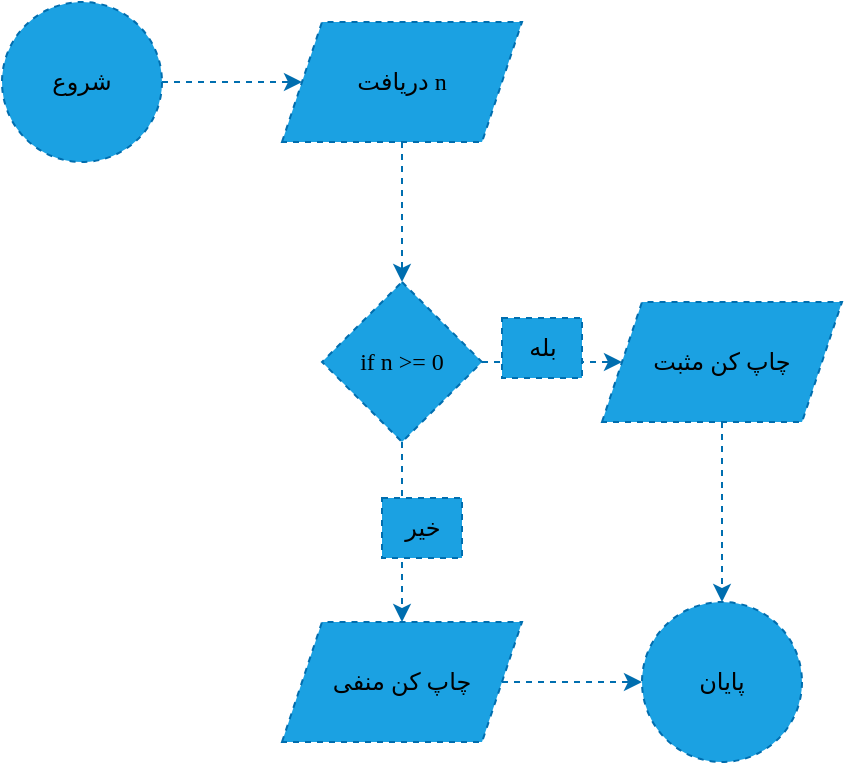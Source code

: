 <mxfile>
    <diagram id="VilJLzrC-tkB66nu02Wa" name="Page-1">
        <mxGraphModel dx="990" dy="556" grid="1" gridSize="10" guides="1" tooltips="1" connect="1" arrows="1" fold="1" page="1" pageScale="1" pageWidth="850" pageHeight="1100" math="0" shadow="0">
            <root>
                <mxCell id="0"/>
                <mxCell id="1" parent="0"/>
                <mxCell id="4" value="" style="edgeStyle=none;html=1;fillColor=#1ba1e2;strokeColor=#006EAF;fontFamily=vazir;fontColor=#000000;labelBorderColor=none;textShadow=0;shadow=0;dashed=1;" edge="1" parent="1" source="2" target="3">
                    <mxGeometry relative="1" as="geometry"/>
                </mxCell>
                <mxCell id="2" value="شروع" style="ellipse;whiteSpace=wrap;html=1;aspect=fixed;fillColor=#1ba1e2;fontColor=#000000;strokeColor=#006EAF;fontFamily=vazir;labelBorderColor=none;textShadow=0;shadow=0;dashed=1;" vertex="1" parent="1">
                    <mxGeometry x="230" y="270" width="80" height="80" as="geometry"/>
                </mxCell>
                <mxCell id="6" value="" style="edgeStyle=none;html=1;fillColor=#1ba1e2;strokeColor=#006EAF;fontFamily=vazir;fontColor=#000000;labelBorderColor=none;textShadow=0;shadow=0;dashed=1;" edge="1" parent="1" source="3" target="5">
                    <mxGeometry relative="1" as="geometry"/>
                </mxCell>
                <mxCell id="3" value="دریافت n" style="shape=parallelogram;perimeter=parallelogramPerimeter;whiteSpace=wrap;html=1;fixedSize=1;fillColor=#1ba1e2;fontColor=#000000;strokeColor=#006EAF;fontFamily=vazir;labelBorderColor=none;textShadow=0;shadow=0;dashed=1;" vertex="1" parent="1">
                    <mxGeometry x="370" y="280" width="120" height="60" as="geometry"/>
                </mxCell>
                <mxCell id="8" value="" style="edgeStyle=none;html=1;fillColor=#1ba1e2;strokeColor=#006EAF;fontFamily=vazir;fontColor=#000000;labelBorderColor=none;textShadow=0;shadow=0;dashed=1;" edge="1" parent="1" source="5" target="7">
                    <mxGeometry relative="1" as="geometry"/>
                </mxCell>
                <mxCell id="11" value="" style="edgeStyle=none;html=1;fillColor=#1ba1e2;strokeColor=#006EAF;fontFamily=vazir;fontColor=#000000;labelBorderColor=none;textShadow=0;shadow=0;dashed=1;" edge="1" parent="1" source="5" target="10">
                    <mxGeometry relative="1" as="geometry"/>
                </mxCell>
                <mxCell id="5" value="if n &amp;gt;= 0" style="rhombus;whiteSpace=wrap;html=1;fillColor=#1ba1e2;fontColor=#000000;strokeColor=#006EAF;fontFamily=vazir;labelBorderColor=none;textShadow=0;shadow=0;dashed=1;" vertex="1" parent="1">
                    <mxGeometry x="390" y="410" width="80" height="80" as="geometry"/>
                </mxCell>
                <mxCell id="14" value="" style="edgeStyle=none;html=1;fillColor=#1ba1e2;strokeColor=#006EAF;fontFamily=vazir;fontColor=#000000;labelBorderColor=none;textShadow=0;shadow=0;dashed=1;" edge="1" parent="1" source="7" target="13">
                    <mxGeometry relative="1" as="geometry"/>
                </mxCell>
                <mxCell id="7" value="چاپ کن مثبت" style="shape=parallelogram;perimeter=parallelogramPerimeter;whiteSpace=wrap;html=1;fixedSize=1;fillColor=#1ba1e2;fontColor=#000000;strokeColor=#006EAF;fontFamily=vazir;labelBorderColor=none;textShadow=0;shadow=0;dashed=1;" vertex="1" parent="1">
                    <mxGeometry x="530" y="420" width="120" height="60" as="geometry"/>
                </mxCell>
                <mxCell id="9" value="بله" style="text;html=1;align=center;verticalAlign=middle;resizable=0;points=[];autosize=1;strokeColor=#006EAF;fillColor=#1ba1e2;fontColor=#000000;fontFamily=vazir;labelBorderColor=none;textShadow=0;shadow=0;dashed=1;" vertex="1" parent="1">
                    <mxGeometry x="480" y="428" width="40" height="30" as="geometry"/>
                </mxCell>
                <mxCell id="17" value="" style="edgeStyle=none;html=1;fillColor=#1ba1e2;strokeColor=#006EAF;fontFamily=vazir;fontColor=#000000;labelBorderColor=none;textShadow=0;shadow=0;dashed=1;" edge="1" parent="1" source="10" target="13">
                    <mxGeometry relative="1" as="geometry"/>
                </mxCell>
                <mxCell id="10" value="چاپ کن منفی" style="shape=parallelogram;perimeter=parallelogramPerimeter;whiteSpace=wrap;html=1;fixedSize=1;fillColor=#1ba1e2;fontColor=#000000;strokeColor=#006EAF;fontFamily=vazir;labelBorderColor=none;textShadow=0;shadow=0;dashed=1;" vertex="1" parent="1">
                    <mxGeometry x="370" y="580" width="120" height="60" as="geometry"/>
                </mxCell>
                <mxCell id="12" value="خیر" style="text;html=1;align=center;verticalAlign=middle;resizable=0;points=[];autosize=1;strokeColor=#006EAF;fillColor=#1ba1e2;fontColor=#000000;fontFamily=vazir;labelBorderColor=none;textShadow=0;shadow=0;dashed=1;" vertex="1" parent="1">
                    <mxGeometry x="420" y="518" width="40" height="30" as="geometry"/>
                </mxCell>
                <mxCell id="13" value="پایان" style="ellipse;whiteSpace=wrap;html=1;fillColor=#1ba1e2;fontColor=#000000;strokeColor=#006EAF;fontFamily=vazir;labelBorderColor=none;textShadow=0;shadow=0;dashed=1;" vertex="1" parent="1">
                    <mxGeometry x="550" y="570" width="80" height="80" as="geometry"/>
                </mxCell>
            </root>
        </mxGraphModel>
    </diagram>
</mxfile>